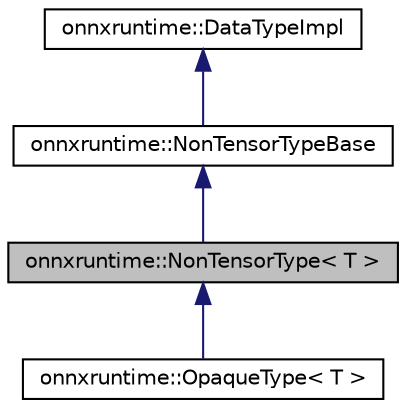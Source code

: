 digraph "onnxruntime::NonTensorType&lt; T &gt;"
{
  edge [fontname="Helvetica",fontsize="10",labelfontname="Helvetica",labelfontsize="10"];
  node [fontname="Helvetica",fontsize="10",shape=record];
  Node0 [label="onnxruntime::NonTensorType\< T \>",height=0.2,width=0.4,color="black", fillcolor="grey75", style="filled", fontcolor="black"];
  Node1 -> Node0 [dir="back",color="midnightblue",fontsize="10",style="solid"];
  Node1 [label="onnxruntime::NonTensorTypeBase",height=0.2,width=0.4,color="black", fillcolor="white", style="filled",URL="$classonnxruntime_1_1NonTensorTypeBase.html",tooltip="Base type for all non-tensors, maps, sequences and opaques. "];
  Node2 -> Node1 [dir="back",color="midnightblue",fontsize="10",style="solid"];
  Node2 [label="onnxruntime::DataTypeImpl",height=0.2,width=0.4,color="black", fillcolor="white", style="filled",URL="$classonnxruntime_1_1DataTypeImpl.html",tooltip="Base class for MLDataType. "];
  Node0 -> Node3 [dir="back",color="midnightblue",fontsize="10",style="solid"];
  Node3 [label="onnxruntime::OpaqueType\< T \>",height=0.2,width=0.4,color="black", fillcolor="white", style="filled",URL="$classonnxruntime_1_1OpaqueType.html",tooltip="OpaqueType. "];
}
